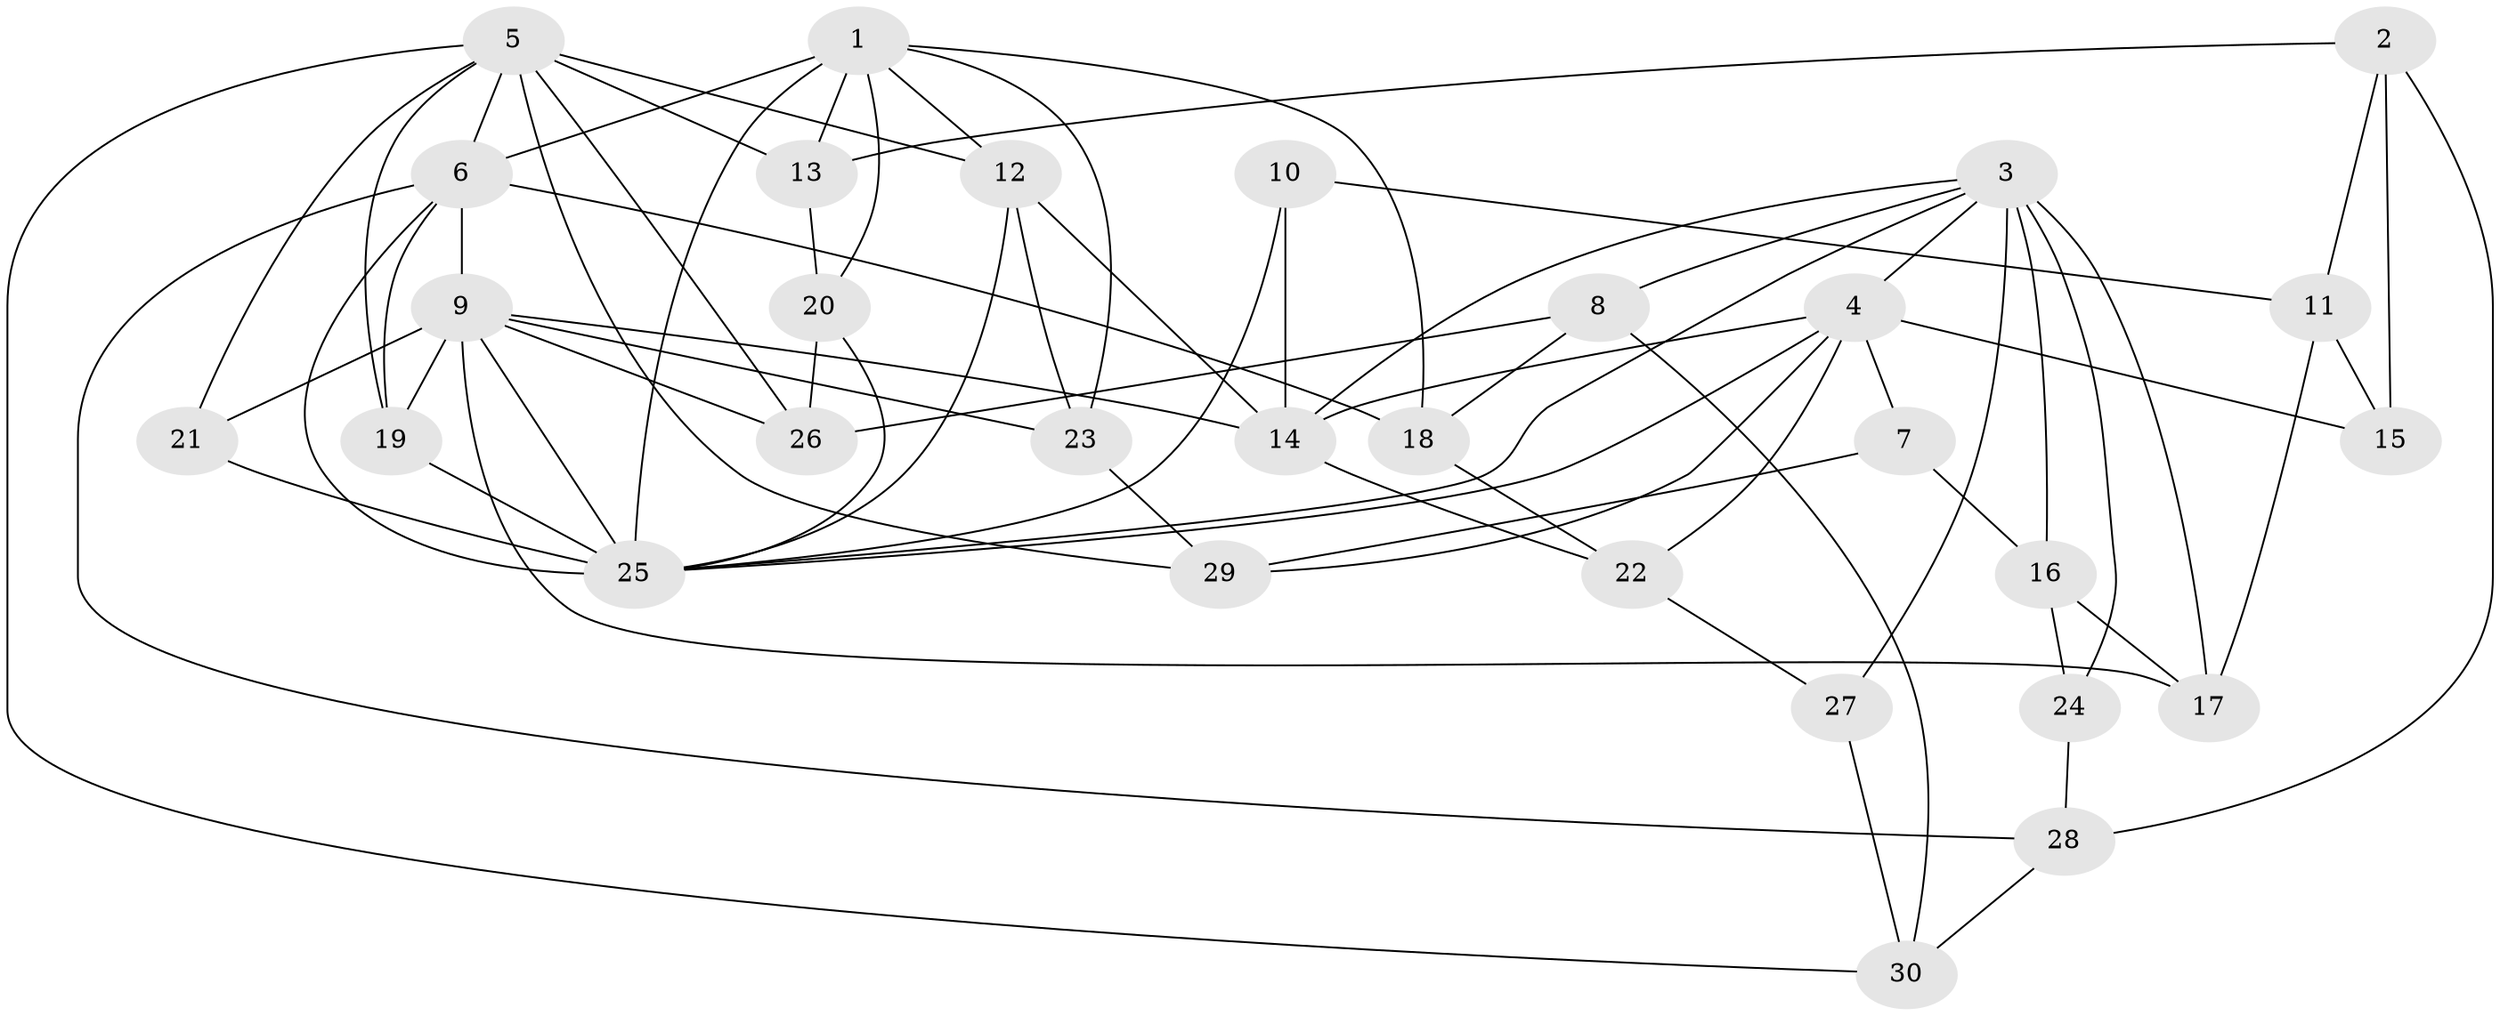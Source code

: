 // original degree distribution, {4: 1.0}
// Generated by graph-tools (version 1.1) at 2025/38/03/09/25 02:38:13]
// undirected, 30 vertices, 72 edges
graph export_dot {
graph [start="1"]
  node [color=gray90,style=filled];
  1;
  2;
  3;
  4;
  5;
  6;
  7;
  8;
  9;
  10;
  11;
  12;
  13;
  14;
  15;
  16;
  17;
  18;
  19;
  20;
  21;
  22;
  23;
  24;
  25;
  26;
  27;
  28;
  29;
  30;
  1 -- 6 [weight=1.0];
  1 -- 12 [weight=1.0];
  1 -- 13 [weight=1.0];
  1 -- 18 [weight=1.0];
  1 -- 20 [weight=1.0];
  1 -- 23 [weight=1.0];
  1 -- 25 [weight=2.0];
  2 -- 11 [weight=1.0];
  2 -- 13 [weight=1.0];
  2 -- 15 [weight=1.0];
  2 -- 28 [weight=1.0];
  3 -- 4 [weight=1.0];
  3 -- 8 [weight=1.0];
  3 -- 14 [weight=1.0];
  3 -- 16 [weight=1.0];
  3 -- 17 [weight=1.0];
  3 -- 24 [weight=2.0];
  3 -- 25 [weight=1.0];
  3 -- 27 [weight=2.0];
  4 -- 7 [weight=2.0];
  4 -- 14 [weight=2.0];
  4 -- 15 [weight=2.0];
  4 -- 22 [weight=1.0];
  4 -- 25 [weight=1.0];
  4 -- 29 [weight=1.0];
  5 -- 6 [weight=2.0];
  5 -- 12 [weight=2.0];
  5 -- 13 [weight=1.0];
  5 -- 19 [weight=1.0];
  5 -- 21 [weight=1.0];
  5 -- 26 [weight=1.0];
  5 -- 29 [weight=1.0];
  5 -- 30 [weight=1.0];
  6 -- 9 [weight=1.0];
  6 -- 18 [weight=1.0];
  6 -- 19 [weight=1.0];
  6 -- 25 [weight=1.0];
  6 -- 28 [weight=1.0];
  7 -- 16 [weight=1.0];
  7 -- 29 [weight=1.0];
  8 -- 18 [weight=1.0];
  8 -- 26 [weight=1.0];
  8 -- 30 [weight=1.0];
  9 -- 14 [weight=1.0];
  9 -- 17 [weight=1.0];
  9 -- 19 [weight=1.0];
  9 -- 21 [weight=1.0];
  9 -- 23 [weight=1.0];
  9 -- 25 [weight=1.0];
  9 -- 26 [weight=1.0];
  10 -- 11 [weight=1.0];
  10 -- 14 [weight=2.0];
  10 -- 25 [weight=1.0];
  11 -- 15 [weight=1.0];
  11 -- 17 [weight=1.0];
  12 -- 14 [weight=1.0];
  12 -- 23 [weight=1.0];
  12 -- 25 [weight=1.0];
  13 -- 20 [weight=1.0];
  14 -- 22 [weight=1.0];
  16 -- 17 [weight=1.0];
  16 -- 24 [weight=1.0];
  18 -- 22 [weight=1.0];
  19 -- 25 [weight=1.0];
  20 -- 25 [weight=1.0];
  20 -- 26 [weight=1.0];
  21 -- 25 [weight=2.0];
  22 -- 27 [weight=1.0];
  23 -- 29 [weight=1.0];
  24 -- 28 [weight=1.0];
  27 -- 30 [weight=1.0];
  28 -- 30 [weight=1.0];
}
